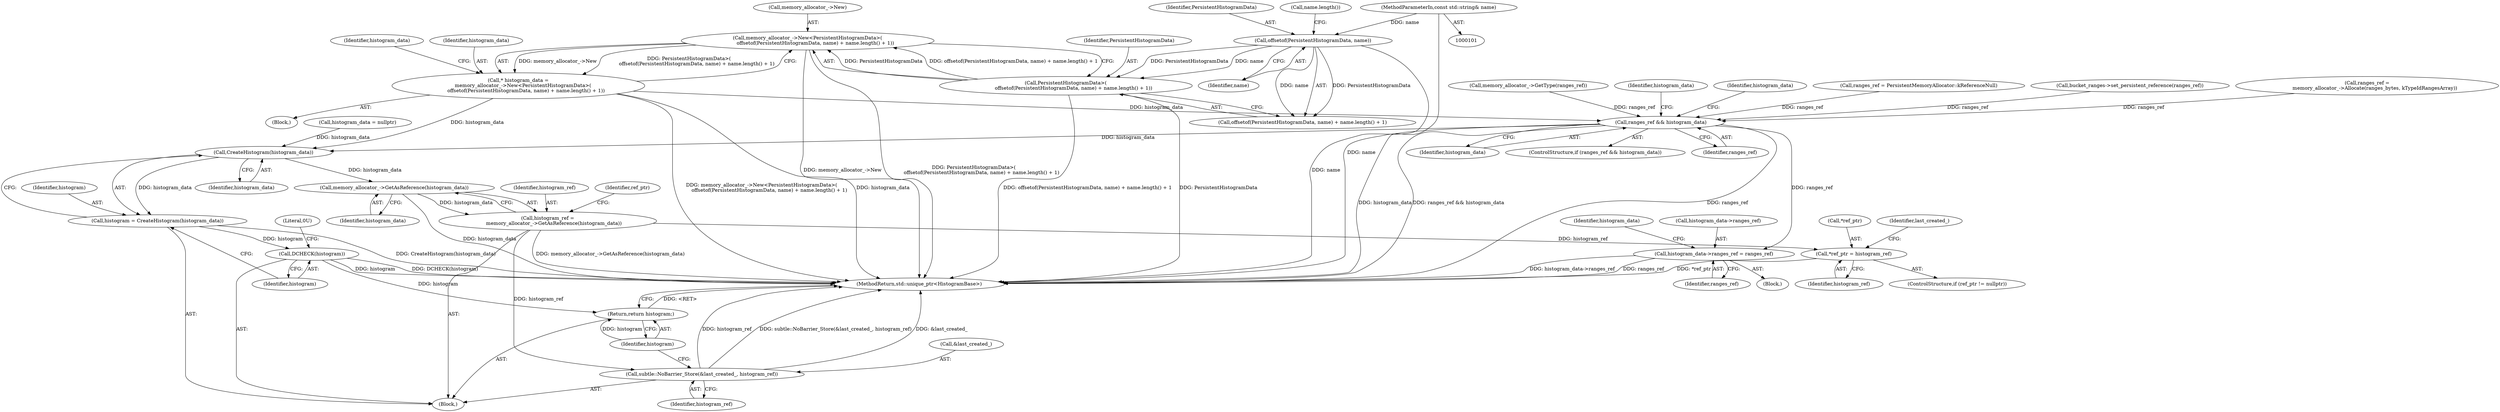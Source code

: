 digraph "0_Chrome_3f38b2253b19f9f9595f79fb92bfb5077e7b1959_0@API" {
"1000120" [label="(Call,memory_allocator_->New<PersistentHistogramData>(\n          offsetof(PersistentHistogramData, name) + name.length() + 1))"];
"1000124" [label="(Call,PersistentHistogramData>(\n          offsetof(PersistentHistogramData, name) + name.length() + 1))"];
"1000127" [label="(Call,offsetof(PersistentHistogramData, name))"];
"1000103" [label="(MethodParameterIn,const std::string& name)"];
"1000118" [label="(Call,* histogram_data =\n      memory_allocator_->New<PersistentHistogramData>(\n          offsetof(PersistentHistogramData, name) + name.length() + 1))"];
"1000258" [label="(Call,ranges_ref && histogram_data)"];
"1000279" [label="(Call,histogram_data->ranges_ref = ranges_ref)"];
"1000300" [label="(Call,CreateHistogram(histogram_data))"];
"1000298" [label="(Call,histogram = CreateHistogram(histogram_data))"];
"1000302" [label="(Call,DCHECK(histogram))"];
"1000335" [label="(Return,return histogram;)"];
"1000321" [label="(Call,memory_allocator_->GetAsReference(histogram_data))"];
"1000319" [label="(Call,histogram_ref =\n        memory_allocator_->GetAsReference(histogram_data))"];
"1000327" [label="(Call,*ref_ptr = histogram_ref)"];
"1000331" [label="(Call,subtle::NoBarrier_Store(&last_created_, histogram_ref))"];
"1000283" [label="(Identifier,ranges_ref)"];
"1000255" [label="(Call,memory_allocator_->GetType(ranges_ref))"];
"1000258" [label="(Call,ranges_ref && histogram_data)"];
"1000299" [label="(Identifier,histogram)"];
"1000124" [label="(Call,PersistentHistogramData>(\n          offsetof(PersistentHistogramData, name) + name.length() + 1))"];
"1000330" [label="(Identifier,histogram_ref)"];
"1000336" [label="(Identifier,histogram)"];
"1000280" [label="(Call,histogram_data->ranges_ref)"];
"1000128" [label="(Identifier,PersistentHistogramData)"];
"1000279" [label="(Call,histogram_data->ranges_ref = ranges_ref)"];
"1000321" [label="(Call,memory_allocator_->GetAsReference(histogram_data))"];
"1000291" [label="(Call,histogram_data = nullptr)"];
"1000134" [label="(Identifier,histogram_data)"];
"1000118" [label="(Call,* histogram_data =\n      memory_allocator_->New<PersistentHistogramData>(\n          offsetof(PersistentHistogramData, name) + name.length() + 1))"];
"1000264" [label="(Identifier,histogram_data)"];
"1000286" [label="(Identifier,histogram_data)"];
"1000125" [label="(Identifier,PersistentHistogramData)"];
"1000296" [label="(Block,)"];
"1000333" [label="(Identifier,last_created_)"];
"1000119" [label="(Identifier,histogram_data)"];
"1000257" [label="(ControlStructure,if (ranges_ref && histogram_data))"];
"1000120" [label="(Call,memory_allocator_->New<PersistentHistogramData>(\n          offsetof(PersistentHistogramData, name) + name.length() + 1))"];
"1000292" [label="(Identifier,histogram_data)"];
"1000261" [label="(Block,)"];
"1000335" [label="(Return,return histogram;)"];
"1000129" [label="(Identifier,name)"];
"1000327" [label="(Call,*ref_ptr = histogram_ref)"];
"1000127" [label="(Call,offsetof(PersistentHistogramData, name))"];
"1000126" [label="(Call,offsetof(PersistentHistogramData, name) + name.length() + 1)"];
"1000248" [label="(Call,ranges_ref = PersistentMemoryAllocator::kReferenceNull)"];
"1000259" [label="(Identifier,ranges_ref)"];
"1000302" [label="(Call,DCHECK(histogram))"];
"1000328" [label="(Call,*ref_ptr)"];
"1000301" [label="(Identifier,histogram_data)"];
"1000103" [label="(MethodParameterIn,const std::string& name)"];
"1000121" [label="(Call,memory_allocator_->New)"];
"1000332" [label="(Call,&last_created_)"];
"1000260" [label="(Identifier,histogram_data)"];
"1000323" [label="(ControlStructure,if (ref_ptr != nullptr))"];
"1000373" [label="(MethodReturn,std::unique_ptr<HistogramBase>)"];
"1000319" [label="(Call,histogram_ref =\n        memory_allocator_->GetAsReference(histogram_data))"];
"1000298" [label="(Call,histogram = CreateHistogram(histogram_data))"];
"1000331" [label="(Call,subtle::NoBarrier_Store(&last_created_, histogram_ref))"];
"1000300" [label="(Call,CreateHistogram(histogram_data))"];
"1000109" [label="(Block,)"];
"1000243" [label="(Call,bucket_ranges->set_persistent_reference(ranges_ref))"];
"1000303" [label="(Identifier,histogram)"];
"1000325" [label="(Identifier,ref_ptr)"];
"1000334" [label="(Identifier,histogram_ref)"];
"1000305" [label="(Literal,0U)"];
"1000322" [label="(Identifier,histogram_data)"];
"1000202" [label="(Call,ranges_ref =\n          memory_allocator_->Allocate(ranges_bytes, kTypeIdRangesArray))"];
"1000131" [label="(Call,name.length())"];
"1000320" [label="(Identifier,histogram_ref)"];
"1000120" -> "1000118"  [label="AST: "];
"1000120" -> "1000124"  [label="CFG: "];
"1000121" -> "1000120"  [label="AST: "];
"1000124" -> "1000120"  [label="AST: "];
"1000118" -> "1000120"  [label="CFG: "];
"1000120" -> "1000373"  [label="DDG: memory_allocator_->New"];
"1000120" -> "1000373"  [label="DDG: PersistentHistogramData>(\n          offsetof(PersistentHistogramData, name) + name.length() + 1)"];
"1000120" -> "1000118"  [label="DDG: memory_allocator_->New"];
"1000120" -> "1000118"  [label="DDG: PersistentHistogramData>(\n          offsetof(PersistentHistogramData, name) + name.length() + 1)"];
"1000124" -> "1000120"  [label="DDG: PersistentHistogramData"];
"1000124" -> "1000120"  [label="DDG: offsetof(PersistentHistogramData, name) + name.length() + 1"];
"1000124" -> "1000126"  [label="CFG: "];
"1000125" -> "1000124"  [label="AST: "];
"1000126" -> "1000124"  [label="AST: "];
"1000124" -> "1000373"  [label="DDG: offsetof(PersistentHistogramData, name) + name.length() + 1"];
"1000124" -> "1000373"  [label="DDG: PersistentHistogramData"];
"1000127" -> "1000124"  [label="DDG: PersistentHistogramData"];
"1000127" -> "1000124"  [label="DDG: name"];
"1000127" -> "1000126"  [label="AST: "];
"1000127" -> "1000129"  [label="CFG: "];
"1000128" -> "1000127"  [label="AST: "];
"1000129" -> "1000127"  [label="AST: "];
"1000131" -> "1000127"  [label="CFG: "];
"1000127" -> "1000373"  [label="DDG: name"];
"1000127" -> "1000126"  [label="DDG: PersistentHistogramData"];
"1000127" -> "1000126"  [label="DDG: name"];
"1000103" -> "1000127"  [label="DDG: name"];
"1000103" -> "1000101"  [label="AST: "];
"1000103" -> "1000373"  [label="DDG: name"];
"1000118" -> "1000109"  [label="AST: "];
"1000119" -> "1000118"  [label="AST: "];
"1000134" -> "1000118"  [label="CFG: "];
"1000118" -> "1000373"  [label="DDG: memory_allocator_->New<PersistentHistogramData>(\n          offsetof(PersistentHistogramData, name) + name.length() + 1)"];
"1000118" -> "1000373"  [label="DDG: histogram_data"];
"1000118" -> "1000258"  [label="DDG: histogram_data"];
"1000118" -> "1000300"  [label="DDG: histogram_data"];
"1000258" -> "1000257"  [label="AST: "];
"1000258" -> "1000259"  [label="CFG: "];
"1000258" -> "1000260"  [label="CFG: "];
"1000259" -> "1000258"  [label="AST: "];
"1000260" -> "1000258"  [label="AST: "];
"1000264" -> "1000258"  [label="CFG: "];
"1000292" -> "1000258"  [label="CFG: "];
"1000258" -> "1000373"  [label="DDG: ranges_ref"];
"1000258" -> "1000373"  [label="DDG: histogram_data"];
"1000258" -> "1000373"  [label="DDG: ranges_ref && histogram_data"];
"1000202" -> "1000258"  [label="DDG: ranges_ref"];
"1000243" -> "1000258"  [label="DDG: ranges_ref"];
"1000255" -> "1000258"  [label="DDG: ranges_ref"];
"1000248" -> "1000258"  [label="DDG: ranges_ref"];
"1000258" -> "1000279"  [label="DDG: ranges_ref"];
"1000258" -> "1000300"  [label="DDG: histogram_data"];
"1000279" -> "1000261"  [label="AST: "];
"1000279" -> "1000283"  [label="CFG: "];
"1000280" -> "1000279"  [label="AST: "];
"1000283" -> "1000279"  [label="AST: "];
"1000286" -> "1000279"  [label="CFG: "];
"1000279" -> "1000373"  [label="DDG: histogram_data->ranges_ref"];
"1000279" -> "1000373"  [label="DDG: ranges_ref"];
"1000300" -> "1000298"  [label="AST: "];
"1000300" -> "1000301"  [label="CFG: "];
"1000301" -> "1000300"  [label="AST: "];
"1000298" -> "1000300"  [label="CFG: "];
"1000300" -> "1000298"  [label="DDG: histogram_data"];
"1000291" -> "1000300"  [label="DDG: histogram_data"];
"1000300" -> "1000321"  [label="DDG: histogram_data"];
"1000298" -> "1000296"  [label="AST: "];
"1000299" -> "1000298"  [label="AST: "];
"1000303" -> "1000298"  [label="CFG: "];
"1000298" -> "1000373"  [label="DDG: CreateHistogram(histogram_data)"];
"1000298" -> "1000302"  [label="DDG: histogram"];
"1000302" -> "1000296"  [label="AST: "];
"1000302" -> "1000303"  [label="CFG: "];
"1000303" -> "1000302"  [label="AST: "];
"1000305" -> "1000302"  [label="CFG: "];
"1000302" -> "1000373"  [label="DDG: histogram"];
"1000302" -> "1000373"  [label="DDG: DCHECK(histogram)"];
"1000302" -> "1000335"  [label="DDG: histogram"];
"1000335" -> "1000296"  [label="AST: "];
"1000335" -> "1000336"  [label="CFG: "];
"1000336" -> "1000335"  [label="AST: "];
"1000373" -> "1000335"  [label="CFG: "];
"1000335" -> "1000373"  [label="DDG: <RET>"];
"1000336" -> "1000335"  [label="DDG: histogram"];
"1000321" -> "1000319"  [label="AST: "];
"1000321" -> "1000322"  [label="CFG: "];
"1000322" -> "1000321"  [label="AST: "];
"1000319" -> "1000321"  [label="CFG: "];
"1000321" -> "1000373"  [label="DDG: histogram_data"];
"1000321" -> "1000319"  [label="DDG: histogram_data"];
"1000319" -> "1000296"  [label="AST: "];
"1000320" -> "1000319"  [label="AST: "];
"1000325" -> "1000319"  [label="CFG: "];
"1000319" -> "1000373"  [label="DDG: memory_allocator_->GetAsReference(histogram_data)"];
"1000319" -> "1000327"  [label="DDG: histogram_ref"];
"1000319" -> "1000331"  [label="DDG: histogram_ref"];
"1000327" -> "1000323"  [label="AST: "];
"1000327" -> "1000330"  [label="CFG: "];
"1000328" -> "1000327"  [label="AST: "];
"1000330" -> "1000327"  [label="AST: "];
"1000333" -> "1000327"  [label="CFG: "];
"1000327" -> "1000373"  [label="DDG: *ref_ptr"];
"1000331" -> "1000296"  [label="AST: "];
"1000331" -> "1000334"  [label="CFG: "];
"1000332" -> "1000331"  [label="AST: "];
"1000334" -> "1000331"  [label="AST: "];
"1000336" -> "1000331"  [label="CFG: "];
"1000331" -> "1000373"  [label="DDG: histogram_ref"];
"1000331" -> "1000373"  [label="DDG: subtle::NoBarrier_Store(&last_created_, histogram_ref)"];
"1000331" -> "1000373"  [label="DDG: &last_created_"];
}
